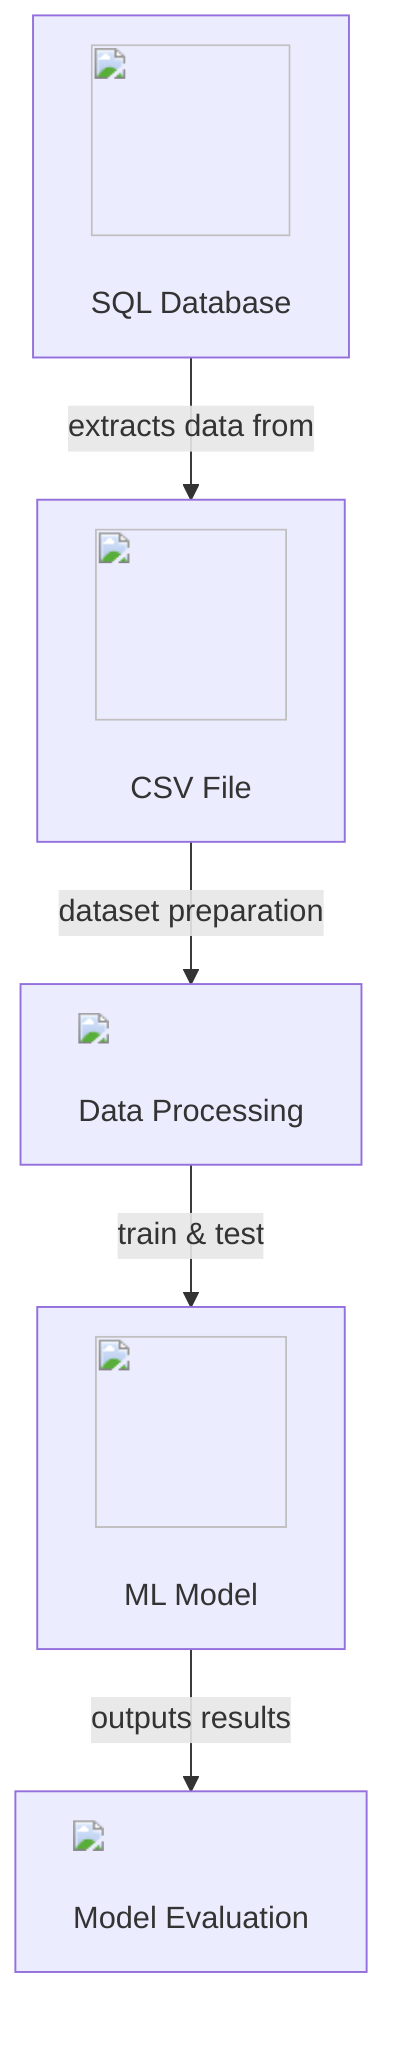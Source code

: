 graph TD;
    A["<img src='icons/database.svg' width=100 height=100/> <br/> SQL Database"]
    B["<img src='icons/file.svg' width=100 height=100/> <br/> CSV File"]
    C["<img src='dummy_plots/barplot_template.svg'/> <br/> Data Processing"]
    D["<img src='icons/brain.svg' width=100 height=100/> <br/> ML Model"]
    E["<img src='dummy_plots/lineplot_template.svg'/> <br/> Model Evaluation"]

    A -->|"extracts data from"| B
    B -->|"dataset preparation"| C
    C -->|"train & test"| D
    D -->|"outputs results"| E